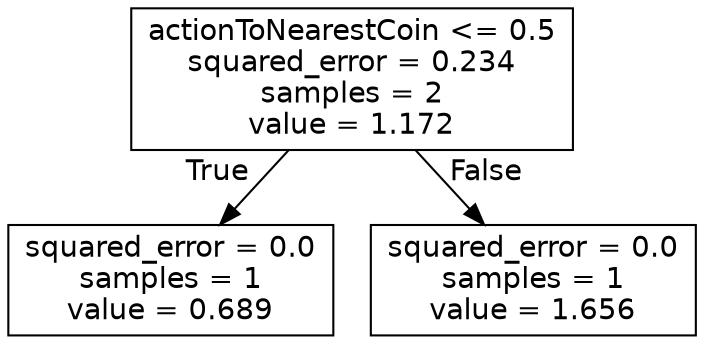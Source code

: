 digraph Tree {
node [shape=box, fontname="helvetica"] ;
edge [fontname="helvetica"] ;
0 [label="actionToNearestCoin <= 0.5\nsquared_error = 0.234\nsamples = 2\nvalue = 1.172"] ;
1 [label="squared_error = 0.0\nsamples = 1\nvalue = 0.689"] ;
0 -> 1 [labeldistance=2.5, labelangle=45, headlabel="True"] ;
2 [label="squared_error = 0.0\nsamples = 1\nvalue = 1.656"] ;
0 -> 2 [labeldistance=2.5, labelangle=-45, headlabel="False"] ;
}